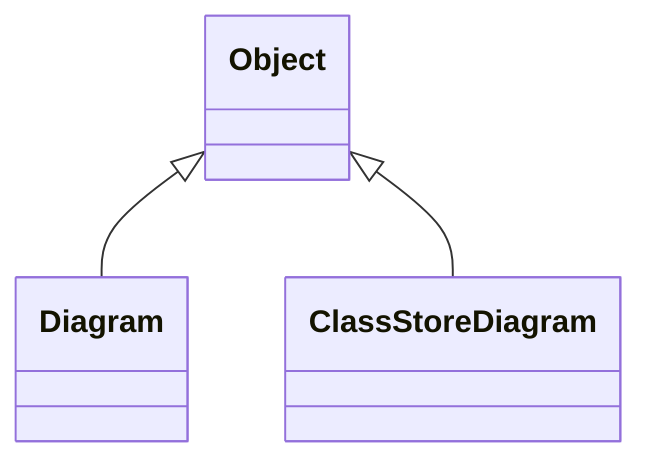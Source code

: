 ﻿classDiagram	class Diagram {	}	class ClassStoreDiagram {	}Object <|-- DiagramObject <|-- ClassStoreDiagram